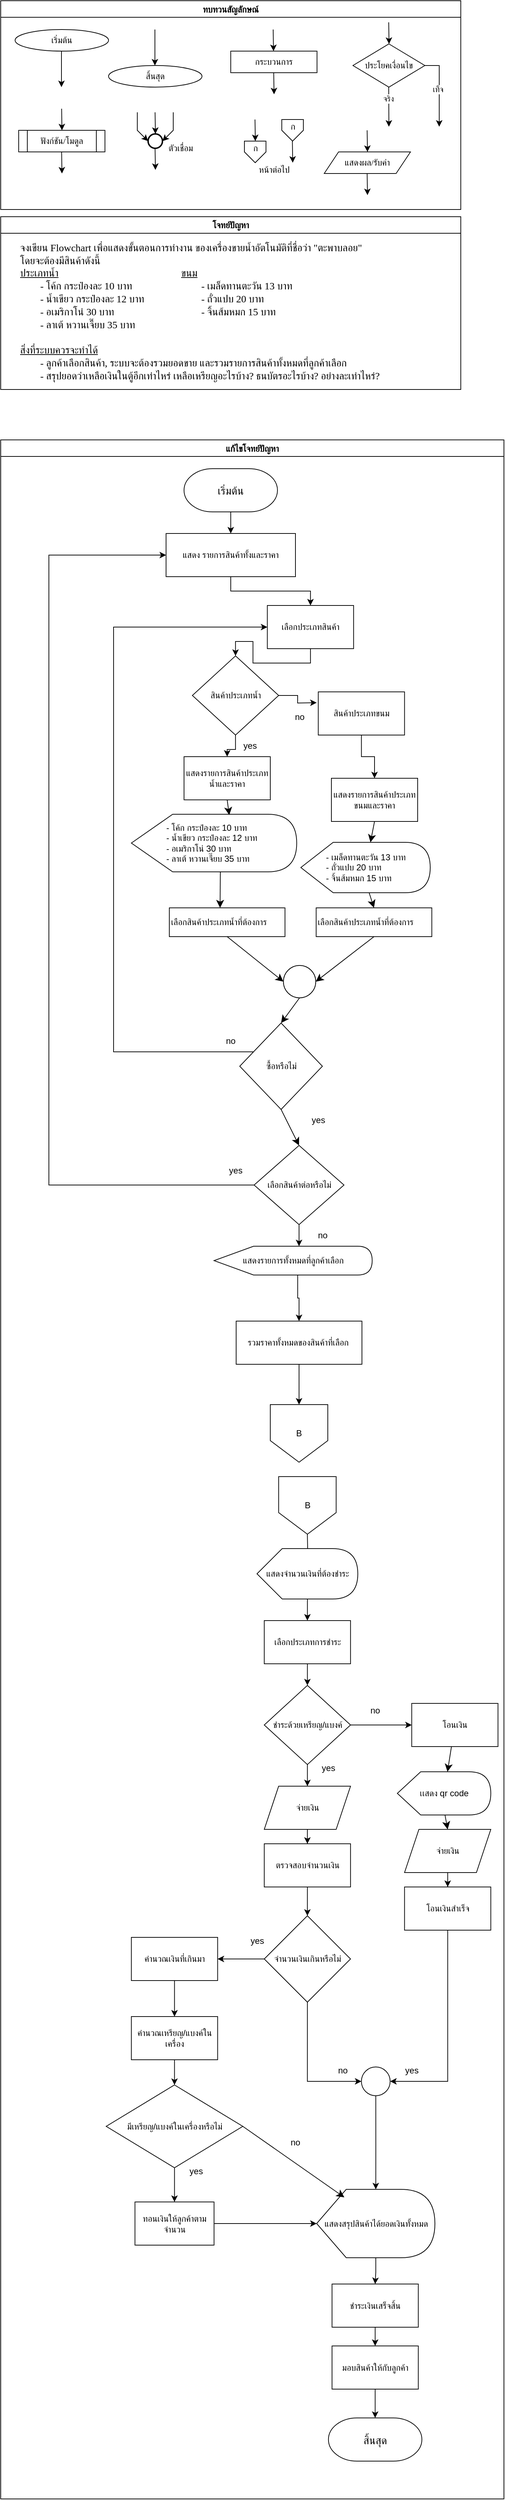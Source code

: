 <mxfile version="28.0.4">
  <diagram name="Page-1" id="aSveaPG9rJPrMY9i9yj5">
    <mxGraphModel dx="1992" dy="558" grid="1" gridSize="10" guides="1" tooltips="1" connect="1" arrows="1" fold="1" page="1" pageScale="1" pageWidth="827" pageHeight="1169" math="0" shadow="0">
      <root>
        <mxCell id="0" />
        <mxCell id="1" parent="0" />
        <mxCell id="YNtyo9B61ltwxZMHWQvP-1" value="ทบทวนสัญลักษณ์" style="swimlane;fontFamily=Sarabun;fontSource=https%3A%2F%2Ffonts.googleapis.com%2Fcss%3Ffamily%3DSarabun;" vertex="1" parent="1">
          <mxGeometry x="-720" y="20" width="640" height="290" as="geometry" />
        </mxCell>
        <mxCell id="YNtyo9B61ltwxZMHWQvP-2" value="&lt;font data-font-src=&quot;https://fonts.googleapis.com/css?family=Sarabun&quot; face=&quot;Sarabun&quot;&gt;เริ่มต้น&lt;/font&gt;" style="ellipse;whiteSpace=wrap;html=1;" vertex="1" parent="YNtyo9B61ltwxZMHWQvP-1">
          <mxGeometry x="20" y="40" width="130" height="30" as="geometry" />
        </mxCell>
        <mxCell id="YNtyo9B61ltwxZMHWQvP-3" value="" style="endArrow=classic;html=1;rounded=0;" edge="1" parent="YNtyo9B61ltwxZMHWQvP-1">
          <mxGeometry width="50" height="50" relative="1" as="geometry">
            <mxPoint x="84.5" y="70" as="sourcePoint" />
            <mxPoint x="84.5" y="120" as="targetPoint" />
          </mxGeometry>
        </mxCell>
        <mxCell id="YNtyo9B61ltwxZMHWQvP-4" value="&lt;font face=&quot;Sarabun&quot;&gt;สิ้นสุด&lt;/font&gt;" style="ellipse;whiteSpace=wrap;html=1;" vertex="1" parent="YNtyo9B61ltwxZMHWQvP-1">
          <mxGeometry x="150" y="90" width="130" height="30" as="geometry" />
        </mxCell>
        <mxCell id="YNtyo9B61ltwxZMHWQvP-5" value="" style="endArrow=classic;html=1;rounded=0;" edge="1" parent="YNtyo9B61ltwxZMHWQvP-1">
          <mxGeometry width="50" height="50" relative="1" as="geometry">
            <mxPoint x="214.5" y="40" as="sourcePoint" />
            <mxPoint x="214.5" y="90" as="targetPoint" />
          </mxGeometry>
        </mxCell>
        <mxCell id="YNtyo9B61ltwxZMHWQvP-6" value="กระบวนการ" style="rounded=0;whiteSpace=wrap;html=1;fontFamily=Sarabun;fontSource=https%3A%2F%2Ffonts.googleapis.com%2Fcss%3Ffamily%3DSarabun;" vertex="1" parent="YNtyo9B61ltwxZMHWQvP-1">
          <mxGeometry x="320" y="70" width="120" height="30" as="geometry" />
        </mxCell>
        <mxCell id="YNtyo9B61ltwxZMHWQvP-7" value="" style="endArrow=classic;html=1;rounded=0;" edge="1" parent="YNtyo9B61ltwxZMHWQvP-1">
          <mxGeometry width="50" height="50" relative="1" as="geometry">
            <mxPoint x="379" y="40" as="sourcePoint" />
            <mxPoint x="379.5" y="70" as="targetPoint" />
          </mxGeometry>
        </mxCell>
        <mxCell id="YNtyo9B61ltwxZMHWQvP-8" value="" style="endArrow=classic;html=1;rounded=0;" edge="1" parent="YNtyo9B61ltwxZMHWQvP-1">
          <mxGeometry width="50" height="50" relative="1" as="geometry">
            <mxPoint x="379.75" y="100" as="sourcePoint" />
            <mxPoint x="380.25" y="130" as="targetPoint" />
          </mxGeometry>
        </mxCell>
        <mxCell id="YNtyo9B61ltwxZMHWQvP-9" value="ประโยคเงื่อนไข" style="rhombus;whiteSpace=wrap;html=1;fontFamily=Sarabun;fontSource=https%3A%2F%2Ffonts.googleapis.com%2Fcss%3Ffamily%3DSarabun;" vertex="1" parent="YNtyo9B61ltwxZMHWQvP-1">
          <mxGeometry x="490" y="60" width="100" height="60" as="geometry" />
        </mxCell>
        <mxCell id="YNtyo9B61ltwxZMHWQvP-10" value="" style="endArrow=classic;html=1;rounded=0;" edge="1" parent="YNtyo9B61ltwxZMHWQvP-1">
          <mxGeometry width="50" height="50" relative="1" as="geometry">
            <mxPoint x="539.71" y="30" as="sourcePoint" />
            <mxPoint x="540.21" y="60" as="targetPoint" />
          </mxGeometry>
        </mxCell>
        <mxCell id="YNtyo9B61ltwxZMHWQvP-11" value="" style="endArrow=classic;html=1;rounded=0;" edge="1" parent="YNtyo9B61ltwxZMHWQvP-1">
          <mxGeometry width="50" height="50" relative="1" as="geometry">
            <mxPoint x="539.71" y="120" as="sourcePoint" />
            <mxPoint x="540" y="175" as="targetPoint" />
          </mxGeometry>
        </mxCell>
        <mxCell id="YNtyo9B61ltwxZMHWQvP-12" value="จริง" style="edgeLabel;html=1;align=center;verticalAlign=middle;resizable=0;points=[];fontFamily=Sarabun;fontSource=https%3A%2F%2Ffonts.googleapis.com%2Fcss%3Ffamily%3DSarabun;" vertex="1" connectable="0" parent="YNtyo9B61ltwxZMHWQvP-11">
          <mxGeometry x="-0.414" y="-1" relative="1" as="geometry">
            <mxPoint as="offset" />
          </mxGeometry>
        </mxCell>
        <mxCell id="YNtyo9B61ltwxZMHWQvP-13" value="" style="endArrow=classic;html=1;rounded=0;exitX=1;exitY=0.5;exitDx=0;exitDy=0;" edge="1" parent="YNtyo9B61ltwxZMHWQvP-1" source="YNtyo9B61ltwxZMHWQvP-9">
          <mxGeometry width="50" height="50" relative="1" as="geometry">
            <mxPoint x="620" y="95" as="sourcePoint" />
            <mxPoint x="610" y="175" as="targetPoint" />
            <Array as="points">
              <mxPoint x="610" y="90" />
            </Array>
          </mxGeometry>
        </mxCell>
        <mxCell id="YNtyo9B61ltwxZMHWQvP-14" value="&lt;font data-font-src=&quot;https://fonts.googleapis.com/css?family=Sarabun&quot; face=&quot;Sarabun&quot;&gt;เท็จ&lt;/font&gt;" style="edgeLabel;html=1;align=center;verticalAlign=middle;resizable=0;points=[];" vertex="1" connectable="0" parent="YNtyo9B61ltwxZMHWQvP-13">
          <mxGeometry x="-0.002" y="-2" relative="1" as="geometry">
            <mxPoint as="offset" />
          </mxGeometry>
        </mxCell>
        <mxCell id="YNtyo9B61ltwxZMHWQvP-15" value="&lt;font data-font-src=&quot;https://fonts.googleapis.com/css?family=Sarabun&quot; face=&quot;Sarabun&quot;&gt;ฟังก์ชัน/โมดูล&lt;/font&gt;" style="shape=process;whiteSpace=wrap;html=1;backgroundOutline=1;" vertex="1" parent="YNtyo9B61ltwxZMHWQvP-1">
          <mxGeometry x="25" y="180" width="120" height="30" as="geometry" />
        </mxCell>
        <mxCell id="YNtyo9B61ltwxZMHWQvP-16" value="" style="endArrow=classic;html=1;rounded=0;" edge="1" parent="YNtyo9B61ltwxZMHWQvP-1">
          <mxGeometry width="50" height="50" relative="1" as="geometry">
            <mxPoint x="84.71" y="150" as="sourcePoint" />
            <mxPoint x="85.21" y="180" as="targetPoint" />
          </mxGeometry>
        </mxCell>
        <mxCell id="YNtyo9B61ltwxZMHWQvP-17" value="" style="endArrow=classic;html=1;rounded=0;" edge="1" parent="YNtyo9B61ltwxZMHWQvP-1">
          <mxGeometry width="50" height="50" relative="1" as="geometry">
            <mxPoint x="84.71" y="210" as="sourcePoint" />
            <mxPoint x="85.21" y="240" as="targetPoint" />
          </mxGeometry>
        </mxCell>
        <mxCell id="YNtyo9B61ltwxZMHWQvP-18" value="" style="strokeWidth=2;html=1;shape=mxgraph.flowchart.start_2;whiteSpace=wrap;" vertex="1" parent="YNtyo9B61ltwxZMHWQvP-1">
          <mxGeometry x="205" y="185" width="20" height="20" as="geometry" />
        </mxCell>
        <mxCell id="YNtyo9B61ltwxZMHWQvP-19" value="" style="endArrow=classic;html=1;rounded=0;" edge="1" parent="YNtyo9B61ltwxZMHWQvP-1">
          <mxGeometry width="50" height="50" relative="1" as="geometry">
            <mxPoint x="214.71" y="155" as="sourcePoint" />
            <mxPoint x="215.21" y="185" as="targetPoint" />
          </mxGeometry>
        </mxCell>
        <mxCell id="YNtyo9B61ltwxZMHWQvP-20" value="" style="endArrow=classic;html=1;rounded=0;entryX=0;entryY=0.5;entryDx=0;entryDy=0;entryPerimeter=0;" edge="1" parent="YNtyo9B61ltwxZMHWQvP-1" target="YNtyo9B61ltwxZMHWQvP-18">
          <mxGeometry width="50" height="50" relative="1" as="geometry">
            <mxPoint x="190.0" y="155" as="sourcePoint" />
            <mxPoint x="190.5" y="185" as="targetPoint" />
            <Array as="points">
              <mxPoint x="190" y="180" />
            </Array>
          </mxGeometry>
        </mxCell>
        <mxCell id="YNtyo9B61ltwxZMHWQvP-21" value="" style="endArrow=classic;html=1;rounded=0;entryX=1;entryY=0.5;entryDx=0;entryDy=0;entryPerimeter=0;" edge="1" parent="YNtyo9B61ltwxZMHWQvP-1" target="YNtyo9B61ltwxZMHWQvP-18">
          <mxGeometry width="50" height="50" relative="1" as="geometry">
            <mxPoint x="240.0" y="155" as="sourcePoint" />
            <mxPoint x="240.5" y="185" as="targetPoint" />
            <Array as="points">
              <mxPoint x="240" y="180" />
            </Array>
          </mxGeometry>
        </mxCell>
        <mxCell id="YNtyo9B61ltwxZMHWQvP-22" value="" style="endArrow=classic;html=1;rounded=0;" edge="1" parent="YNtyo9B61ltwxZMHWQvP-1">
          <mxGeometry width="50" height="50" relative="1" as="geometry">
            <mxPoint x="214.71" y="205" as="sourcePoint" />
            <mxPoint x="215.21" y="235" as="targetPoint" />
          </mxGeometry>
        </mxCell>
        <mxCell id="YNtyo9B61ltwxZMHWQvP-23" value="&lt;font data-font-src=&quot;https://fonts.googleapis.com/css?family=Sarabun&quot; face=&quot;Sarabun&quot;&gt;ตัวเชื่อม&lt;/font&gt;" style="text;html=1;align=center;verticalAlign=middle;resizable=0;points=[];autosize=1;strokeColor=none;fillColor=none;" vertex="1" parent="YNtyo9B61ltwxZMHWQvP-1">
          <mxGeometry x="220" y="190" width="60" height="30" as="geometry" />
        </mxCell>
        <mxCell id="YNtyo9B61ltwxZMHWQvP-24" value="" style="endArrow=classic;html=1;rounded=0;" edge="1" parent="YNtyo9B61ltwxZMHWQvP-1">
          <mxGeometry width="50" height="50" relative="1" as="geometry">
            <mxPoint x="353.71" y="165" as="sourcePoint" />
            <mxPoint x="354.21" y="195" as="targetPoint" />
          </mxGeometry>
        </mxCell>
        <mxCell id="YNtyo9B61ltwxZMHWQvP-25" value="" style="verticalLabelPosition=bottom;verticalAlign=top;html=1;shape=offPageConnector;rounded=0;size=0.5;" vertex="1" parent="YNtyo9B61ltwxZMHWQvP-1">
          <mxGeometry x="339" y="195" width="30" height="30" as="geometry" />
        </mxCell>
        <mxCell id="YNtyo9B61ltwxZMHWQvP-26" value="" style="endArrow=classic;html=1;rounded=0;" edge="1" parent="YNtyo9B61ltwxZMHWQvP-1">
          <mxGeometry width="50" height="50" relative="1" as="geometry">
            <mxPoint x="405.71" y="195" as="sourcePoint" />
            <mxPoint x="406.21" y="225" as="targetPoint" />
          </mxGeometry>
        </mxCell>
        <mxCell id="YNtyo9B61ltwxZMHWQvP-27" value="" style="verticalLabelPosition=bottom;verticalAlign=top;html=1;shape=offPageConnector;rounded=0;size=0.5;" vertex="1" parent="YNtyo9B61ltwxZMHWQvP-1">
          <mxGeometry x="391" y="165" width="30" height="30" as="geometry" />
        </mxCell>
        <mxCell id="YNtyo9B61ltwxZMHWQvP-28" value="หน้าต่อไป" style="text;html=1;align=center;verticalAlign=middle;resizable=0;points=[];autosize=1;strokeColor=none;fillColor=none;fontFamily=Sarabun;fontSource=https%3A%2F%2Ffonts.googleapis.com%2Fcss%3Ffamily%3DSarabun;" vertex="1" parent="YNtyo9B61ltwxZMHWQvP-1">
          <mxGeometry x="345" y="220" width="70" height="30" as="geometry" />
        </mxCell>
        <mxCell id="YNtyo9B61ltwxZMHWQvP-29" value="ก" style="text;html=1;align=center;verticalAlign=middle;resizable=0;points=[];autosize=1;strokeColor=none;fillColor=none;fontFamily=Sarabun;fontSource=https%3A%2F%2Ffonts.googleapis.com%2Fcss%3Ffamily%3DSarabun;" vertex="1" parent="YNtyo9B61ltwxZMHWQvP-1">
          <mxGeometry x="339" y="190" width="30" height="30" as="geometry" />
        </mxCell>
        <mxCell id="YNtyo9B61ltwxZMHWQvP-30" value="ก" style="text;html=1;align=center;verticalAlign=middle;resizable=0;points=[];autosize=1;strokeColor=none;fillColor=none;fontFamily=Sarabun;fontSource=https%3A%2F%2Ffonts.googleapis.com%2Fcss%3Ffamily%3DSarabun;" vertex="1" parent="YNtyo9B61ltwxZMHWQvP-1">
          <mxGeometry x="391" y="160" width="30" height="30" as="geometry" />
        </mxCell>
        <mxCell id="YNtyo9B61ltwxZMHWQvP-31" value="แสดงผล/รับค่า" style="shape=parallelogram;perimeter=parallelogramPerimeter;whiteSpace=wrap;html=1;fixedSize=1;fontFamily=Sarabun;fontSource=https%3A%2F%2Ffonts.googleapis.com%2Fcss%3Ffamily%3DSarabun;" vertex="1" parent="YNtyo9B61ltwxZMHWQvP-1">
          <mxGeometry x="450" y="210" width="120" height="30" as="geometry" />
        </mxCell>
        <mxCell id="YNtyo9B61ltwxZMHWQvP-32" value="" style="endArrow=classic;html=1;rounded=0;" edge="1" parent="YNtyo9B61ltwxZMHWQvP-1">
          <mxGeometry width="50" height="50" relative="1" as="geometry">
            <mxPoint x="509.71" y="180" as="sourcePoint" />
            <mxPoint x="510.21" y="210" as="targetPoint" />
          </mxGeometry>
        </mxCell>
        <mxCell id="YNtyo9B61ltwxZMHWQvP-33" value="" style="endArrow=classic;html=1;rounded=0;" edge="1" parent="YNtyo9B61ltwxZMHWQvP-1">
          <mxGeometry width="50" height="50" relative="1" as="geometry">
            <mxPoint x="509.71" y="240" as="sourcePoint" />
            <mxPoint x="510.21" y="270" as="targetPoint" />
          </mxGeometry>
        </mxCell>
        <mxCell id="YNtyo9B61ltwxZMHWQvP-34" value="แก้ไขโจทย์ปัญหา" style="swimlane;fontFamily=Sarabun;fontSource=https%3A%2F%2Ffonts.googleapis.com%2Fcss%3Ffamily%3DSarabun;" vertex="1" parent="1">
          <mxGeometry x="-720" y="630" width="700" height="2860" as="geometry" />
        </mxCell>
        <mxCell id="YNtyo9B61ltwxZMHWQvP-35" style="edgeStyle=orthogonalEdgeStyle;rounded=0;orthogonalLoop=1;jettySize=auto;html=1;" edge="1" parent="YNtyo9B61ltwxZMHWQvP-34" source="YNtyo9B61ltwxZMHWQvP-36" target="YNtyo9B61ltwxZMHWQvP-38">
          <mxGeometry relative="1" as="geometry" />
        </mxCell>
        <mxCell id="YNtyo9B61ltwxZMHWQvP-36" value="&lt;font style=&quot;font-size: 15px;&quot;&gt;เริ่มต้น&lt;/font&gt;" style="strokeWidth=1;html=1;shape=mxgraph.flowchart.terminator;whiteSpace=wrap;" vertex="1" parent="YNtyo9B61ltwxZMHWQvP-34">
          <mxGeometry x="255" y="40" width="130" height="60" as="geometry" />
        </mxCell>
        <mxCell id="YNtyo9B61ltwxZMHWQvP-37" value="" style="edgeStyle=orthogonalEdgeStyle;rounded=0;orthogonalLoop=1;jettySize=auto;html=1;" edge="1" parent="YNtyo9B61ltwxZMHWQvP-34" source="YNtyo9B61ltwxZMHWQvP-38" target="YNtyo9B61ltwxZMHWQvP-59">
          <mxGeometry relative="1" as="geometry" />
        </mxCell>
        <mxCell id="YNtyo9B61ltwxZMHWQvP-38" value="แสดง รายการสินค้าทั้งและราคา" style="rounded=0;whiteSpace=wrap;html=1;" vertex="1" parent="YNtyo9B61ltwxZMHWQvP-34">
          <mxGeometry x="230" y="130" width="180" height="60" as="geometry" />
        </mxCell>
        <mxCell id="YNtyo9B61ltwxZMHWQvP-39" value="" style="edgeStyle=orthogonalEdgeStyle;rounded=0;orthogonalLoop=1;jettySize=auto;html=1;" edge="1" parent="YNtyo9B61ltwxZMHWQvP-34" source="YNtyo9B61ltwxZMHWQvP-41">
          <mxGeometry relative="1" as="geometry">
            <mxPoint x="439.5" y="365" as="targetPoint" />
          </mxGeometry>
        </mxCell>
        <mxCell id="YNtyo9B61ltwxZMHWQvP-40" value="" style="edgeStyle=orthogonalEdgeStyle;rounded=0;orthogonalLoop=1;jettySize=auto;html=1;" edge="1" parent="YNtyo9B61ltwxZMHWQvP-34" source="YNtyo9B61ltwxZMHWQvP-41" target="YNtyo9B61ltwxZMHWQvP-46">
          <mxGeometry relative="1" as="geometry" />
        </mxCell>
        <mxCell id="YNtyo9B61ltwxZMHWQvP-41" value="สินค้าประเภทนํ้า" style="rhombus;whiteSpace=wrap;html=1;" vertex="1" parent="YNtyo9B61ltwxZMHWQvP-34">
          <mxGeometry x="266.63" y="300" width="120" height="110" as="geometry" />
        </mxCell>
        <mxCell id="YNtyo9B61ltwxZMHWQvP-42" value="" style="edgeStyle=orthogonalEdgeStyle;rounded=0;orthogonalLoop=1;jettySize=auto;html=1;exitX=0.5;exitY=1;exitDx=0;exitDy=0;" edge="1" parent="YNtyo9B61ltwxZMHWQvP-34" source="YNtyo9B61ltwxZMHWQvP-132" target="YNtyo9B61ltwxZMHWQvP-53">
          <mxGeometry relative="1" as="geometry">
            <mxPoint x="499.5" y="420" as="sourcePoint" />
          </mxGeometry>
        </mxCell>
        <mxCell id="YNtyo9B61ltwxZMHWQvP-44" value="no" style="text;html=1;align=center;verticalAlign=middle;whiteSpace=wrap;rounded=0;" vertex="1" parent="YNtyo9B61ltwxZMHWQvP-34">
          <mxGeometry x="385.75" y="370" width="60" height="30" as="geometry" />
        </mxCell>
        <mxCell id="YNtyo9B61ltwxZMHWQvP-46" value="แสดงรายการสินค้าประเภทนํ้าและราคา" style="whiteSpace=wrap;html=1;" vertex="1" parent="YNtyo9B61ltwxZMHWQvP-34">
          <mxGeometry x="255" y="440" width="120" height="60" as="geometry" />
        </mxCell>
        <mxCell id="YNtyo9B61ltwxZMHWQvP-47" value="yes" style="text;html=1;align=center;verticalAlign=middle;whiteSpace=wrap;rounded=0;" vertex="1" parent="YNtyo9B61ltwxZMHWQvP-34">
          <mxGeometry x="316.75" y="410" width="60" height="30" as="geometry" />
        </mxCell>
        <mxCell id="YNtyo9B61ltwxZMHWQvP-48" style="edgeStyle=orthogonalEdgeStyle;rounded=0;orthogonalLoop=1;jettySize=auto;html=1;entryX=0;entryY=0.5;entryDx=0;entryDy=0;" edge="1" parent="YNtyo9B61ltwxZMHWQvP-34" source="YNtyo9B61ltwxZMHWQvP-50" target="YNtyo9B61ltwxZMHWQvP-59">
          <mxGeometry relative="1" as="geometry">
            <Array as="points">
              <mxPoint x="157" y="850" />
              <mxPoint x="157" y="260" />
            </Array>
          </mxGeometry>
        </mxCell>
        <mxCell id="YNtyo9B61ltwxZMHWQvP-141" style="edgeStyle=none;curved=1;rounded=0;orthogonalLoop=1;jettySize=auto;html=1;exitX=0.5;exitY=1;exitDx=0;exitDy=0;entryX=0.5;entryY=0;entryDx=0;entryDy=0;fontSize=12;startSize=8;endSize=8;" edge="1" parent="YNtyo9B61ltwxZMHWQvP-34" source="YNtyo9B61ltwxZMHWQvP-50" target="YNtyo9B61ltwxZMHWQvP-65">
          <mxGeometry relative="1" as="geometry" />
        </mxCell>
        <mxCell id="YNtyo9B61ltwxZMHWQvP-50" value="ซื้อหรือไม่" style="rhombus;whiteSpace=wrap;html=1;" vertex="1" parent="YNtyo9B61ltwxZMHWQvP-34">
          <mxGeometry x="332.5" y="810" width="115" height="120" as="geometry" />
        </mxCell>
        <mxCell id="YNtyo9B61ltwxZMHWQvP-51" value="no" style="text;html=1;align=center;verticalAlign=middle;whiteSpace=wrap;rounded=0;" vertex="1" parent="YNtyo9B61ltwxZMHWQvP-34">
          <mxGeometry x="290" y="820" width="60" height="30" as="geometry" />
        </mxCell>
        <mxCell id="YNtyo9B61ltwxZMHWQvP-138" style="edgeStyle=none;curved=1;rounded=0;orthogonalLoop=1;jettySize=auto;html=1;exitX=0.5;exitY=1;exitDx=0;exitDy=0;fontSize=12;startSize=8;endSize=8;" edge="1" parent="YNtyo9B61ltwxZMHWQvP-34" source="YNtyo9B61ltwxZMHWQvP-53" target="YNtyo9B61ltwxZMHWQvP-137">
          <mxGeometry relative="1" as="geometry" />
        </mxCell>
        <mxCell id="YNtyo9B61ltwxZMHWQvP-53" value="แสดงรายการสินค้าประเภทขนมและราคา" style="whiteSpace=wrap;html=1;" vertex="1" parent="YNtyo9B61ltwxZMHWQvP-34">
          <mxGeometry x="460" y="470" width="120" height="60" as="geometry" />
        </mxCell>
        <mxCell id="YNtyo9B61ltwxZMHWQvP-58" style="edgeStyle=orthogonalEdgeStyle;rounded=0;orthogonalLoop=1;jettySize=auto;html=1;entryX=0.5;entryY=0;entryDx=0;entryDy=0;" edge="1" parent="YNtyo9B61ltwxZMHWQvP-34" source="YNtyo9B61ltwxZMHWQvP-59" target="YNtyo9B61ltwxZMHWQvP-41">
          <mxGeometry relative="1" as="geometry" />
        </mxCell>
        <mxCell id="YNtyo9B61ltwxZMHWQvP-59" value="เลือกประเภทสินค้า" style="rounded=0;whiteSpace=wrap;html=1;" vertex="1" parent="YNtyo9B61ltwxZMHWQvP-34">
          <mxGeometry x="370.88" y="230" width="120" height="60" as="geometry" />
        </mxCell>
        <mxCell id="YNtyo9B61ltwxZMHWQvP-144" style="edgeStyle=none;curved=1;rounded=0;orthogonalLoop=1;jettySize=auto;html=1;exitX=0.5;exitY=1;exitDx=0;exitDy=0;entryX=0.5;entryY=0;entryDx=0;entryDy=0;fontSize=12;startSize=8;endSize=8;" edge="1" parent="YNtyo9B61ltwxZMHWQvP-34" source="YNtyo9B61ltwxZMHWQvP-62" target="YNtyo9B61ltwxZMHWQvP-50">
          <mxGeometry relative="1" as="geometry" />
        </mxCell>
        <mxCell id="YNtyo9B61ltwxZMHWQvP-62" value="" style="ellipse;whiteSpace=wrap;html=1;aspect=fixed;" vertex="1" parent="YNtyo9B61ltwxZMHWQvP-34">
          <mxGeometry x="393.25" y="730" width="45" height="45" as="geometry" />
        </mxCell>
        <mxCell id="YNtyo9B61ltwxZMHWQvP-63" value="" style="edgeStyle=orthogonalEdgeStyle;rounded=0;orthogonalLoop=1;jettySize=auto;html=1;" edge="1" parent="YNtyo9B61ltwxZMHWQvP-34" source="YNtyo9B61ltwxZMHWQvP-65">
          <mxGeometry relative="1" as="geometry">
            <mxPoint x="415" y="1120" as="targetPoint" />
          </mxGeometry>
        </mxCell>
        <mxCell id="YNtyo9B61ltwxZMHWQvP-64" style="edgeStyle=orthogonalEdgeStyle;rounded=0;orthogonalLoop=1;jettySize=auto;html=1;entryX=0;entryY=0.5;entryDx=0;entryDy=0;" edge="1" parent="YNtyo9B61ltwxZMHWQvP-34" source="YNtyo9B61ltwxZMHWQvP-65" target="YNtyo9B61ltwxZMHWQvP-38">
          <mxGeometry relative="1" as="geometry">
            <Array as="points">
              <mxPoint x="67" y="1035" />
              <mxPoint x="67" y="160" />
            </Array>
          </mxGeometry>
        </mxCell>
        <mxCell id="YNtyo9B61ltwxZMHWQvP-65" value="เลือกสินค้าต่อหรือไม่" style="rhombus;whiteSpace=wrap;html=1;" vertex="1" parent="YNtyo9B61ltwxZMHWQvP-34">
          <mxGeometry x="352.5" y="980" width="125" height="110" as="geometry" />
        </mxCell>
        <mxCell id="YNtyo9B61ltwxZMHWQvP-66" value="yes" style="text;html=1;align=center;verticalAlign=middle;whiteSpace=wrap;rounded=0;" vertex="1" parent="YNtyo9B61ltwxZMHWQvP-34">
          <mxGeometry x="411.75" y="930" width="60" height="30" as="geometry" />
        </mxCell>
        <mxCell id="YNtyo9B61ltwxZMHWQvP-68" value="" style="edgeStyle=orthogonalEdgeStyle;rounded=0;orthogonalLoop=1;jettySize=auto;html=1;exitX=0.529;exitY=0.961;exitDx=0;exitDy=0;exitPerimeter=0;" edge="1" parent="YNtyo9B61ltwxZMHWQvP-34" source="YNtyo9B61ltwxZMHWQvP-145" target="YNtyo9B61ltwxZMHWQvP-71">
          <mxGeometry relative="1" as="geometry">
            <mxPoint x="415" y="1180" as="sourcePoint" />
          </mxGeometry>
        </mxCell>
        <mxCell id="YNtyo9B61ltwxZMHWQvP-70" style="edgeStyle=orthogonalEdgeStyle;rounded=0;orthogonalLoop=1;jettySize=auto;html=1;entryX=0.5;entryY=0;entryDx=0;entryDy=0;" edge="1" parent="YNtyo9B61ltwxZMHWQvP-34" source="YNtyo9B61ltwxZMHWQvP-71" target="YNtyo9B61ltwxZMHWQvP-79">
          <mxGeometry relative="1" as="geometry" />
        </mxCell>
        <mxCell id="YNtyo9B61ltwxZMHWQvP-71" value="รวมราคาทั้งหมดของสินค้าที่เลือก&amp;nbsp;" style="whiteSpace=wrap;html=1;" vertex="1" parent="YNtyo9B61ltwxZMHWQvP-34">
          <mxGeometry x="327.5" y="1224" width="175" height="60" as="geometry" />
        </mxCell>
        <mxCell id="YNtyo9B61ltwxZMHWQvP-72" value="yes" style="text;html=1;align=center;verticalAlign=middle;whiteSpace=wrap;rounded=0;" vertex="1" parent="YNtyo9B61ltwxZMHWQvP-34">
          <mxGeometry x="296.5" y="1000" width="60" height="30" as="geometry" />
        </mxCell>
        <mxCell id="YNtyo9B61ltwxZMHWQvP-73" value="no" style="text;html=1;align=center;verticalAlign=middle;whiteSpace=wrap;rounded=0;" vertex="1" parent="YNtyo9B61ltwxZMHWQvP-34">
          <mxGeometry x="417.5" y="1090" width="60" height="30" as="geometry" />
        </mxCell>
        <mxCell id="YNtyo9B61ltwxZMHWQvP-74" value="&lt;span style=&quot;font-size: 15px;&quot;&gt;สิ้นสุด&lt;/span&gt;" style="strokeWidth=1;html=1;shape=mxgraph.flowchart.terminator;whiteSpace=wrap;" vertex="1" parent="YNtyo9B61ltwxZMHWQvP-34">
          <mxGeometry x="455.88" y="2747.5" width="130" height="60" as="geometry" />
        </mxCell>
        <mxCell id="YNtyo9B61ltwxZMHWQvP-143" style="edgeStyle=none;curved=1;rounded=0;orthogonalLoop=1;jettySize=auto;html=1;exitX=0.5;exitY=1;exitDx=0;exitDy=0;entryX=1;entryY=0.5;entryDx=0;entryDy=0;fontSize=12;startSize=8;endSize=8;" edge="1" parent="YNtyo9B61ltwxZMHWQvP-34" source="YNtyo9B61ltwxZMHWQvP-78" target="YNtyo9B61ltwxZMHWQvP-62">
          <mxGeometry relative="1" as="geometry" />
        </mxCell>
        <mxCell id="YNtyo9B61ltwxZMHWQvP-78" value="&lt;span style=&quot;text-align: center;&quot;&gt;เลือกสินค้าประเภทนํ้าที่ต้องการ&lt;/span&gt;" style="whiteSpace=wrap;html=1;align=left;" vertex="1" parent="YNtyo9B61ltwxZMHWQvP-34">
          <mxGeometry x="438.81" y="650" width="160.88" height="40" as="geometry" />
        </mxCell>
        <mxCell id="YNtyo9B61ltwxZMHWQvP-79" value="B" style="shape=offPageConnector;whiteSpace=wrap;html=1;direction=east;" vertex="1" parent="YNtyo9B61ltwxZMHWQvP-34">
          <mxGeometry x="375" y="1340" width="80" height="80" as="geometry" />
        </mxCell>
        <mxCell id="YNtyo9B61ltwxZMHWQvP-80" value="" style="edgeStyle=orthogonalEdgeStyle;rounded=0;orthogonalLoop=1;jettySize=auto;html=1;" edge="1" parent="YNtyo9B61ltwxZMHWQvP-34" target="YNtyo9B61ltwxZMHWQvP-83">
          <mxGeometry relative="1" as="geometry">
            <mxPoint x="426.549" y="1520" as="sourcePoint" />
          </mxGeometry>
        </mxCell>
        <mxCell id="YNtyo9B61ltwxZMHWQvP-81" value="B" style="shape=offPageConnector;whiteSpace=wrap;html=1;direction=east;" vertex="1" parent="YNtyo9B61ltwxZMHWQvP-34">
          <mxGeometry x="386.63" y="1440" width="80" height="80" as="geometry" />
        </mxCell>
        <mxCell id="YNtyo9B61ltwxZMHWQvP-82" value="" style="edgeStyle=orthogonalEdgeStyle;rounded=0;orthogonalLoop=1;jettySize=auto;html=1;" edge="1" parent="YNtyo9B61ltwxZMHWQvP-34" source="YNtyo9B61ltwxZMHWQvP-83" target="YNtyo9B61ltwxZMHWQvP-85">
          <mxGeometry relative="1" as="geometry" />
        </mxCell>
        <mxCell id="YNtyo9B61ltwxZMHWQvP-83" value="แสดงจำนวนเงินที่ต้องชำระ" style="shape=display;whiteSpace=wrap;html=1;" vertex="1" parent="YNtyo9B61ltwxZMHWQvP-34">
          <mxGeometry x="356.5" y="1540" width="140.25" height="70" as="geometry" />
        </mxCell>
        <mxCell id="YNtyo9B61ltwxZMHWQvP-84" style="edgeStyle=orthogonalEdgeStyle;rounded=0;orthogonalLoop=1;jettySize=auto;html=1;exitX=0.5;exitY=1;exitDx=0;exitDy=0;entryX=0.5;entryY=0;entryDx=0;entryDy=0;" edge="1" parent="YNtyo9B61ltwxZMHWQvP-34" source="YNtyo9B61ltwxZMHWQvP-85" target="YNtyo9B61ltwxZMHWQvP-88">
          <mxGeometry relative="1" as="geometry" />
        </mxCell>
        <mxCell id="YNtyo9B61ltwxZMHWQvP-85" value="เลือกประเภทการชำระ" style="rounded=0;whiteSpace=wrap;html=1;" vertex="1" parent="YNtyo9B61ltwxZMHWQvP-34">
          <mxGeometry x="366.62" y="1640" width="120" height="60" as="geometry" />
        </mxCell>
        <mxCell id="YNtyo9B61ltwxZMHWQvP-86" style="edgeStyle=orthogonalEdgeStyle;rounded=0;orthogonalLoop=1;jettySize=auto;html=1;exitX=0.5;exitY=1;exitDx=0;exitDy=0;entryX=0.5;entryY=0;entryDx=0;entryDy=0;" edge="1" parent="YNtyo9B61ltwxZMHWQvP-34" source="YNtyo9B61ltwxZMHWQvP-88" target="YNtyo9B61ltwxZMHWQvP-97">
          <mxGeometry relative="1" as="geometry" />
        </mxCell>
        <mxCell id="YNtyo9B61ltwxZMHWQvP-87" style="edgeStyle=orthogonalEdgeStyle;rounded=0;orthogonalLoop=1;jettySize=auto;html=1;exitX=1;exitY=0.5;exitDx=0;exitDy=0;entryX=0;entryY=0.5;entryDx=0;entryDy=0;" edge="1" parent="YNtyo9B61ltwxZMHWQvP-34" source="YNtyo9B61ltwxZMHWQvP-88">
          <mxGeometry relative="1" as="geometry">
            <mxPoint x="571.75" y="1785" as="targetPoint" />
          </mxGeometry>
        </mxCell>
        <mxCell id="YNtyo9B61ltwxZMHWQvP-88" value="ชำระด้วยเหรียญ/แบงค์" style="rhombus;whiteSpace=wrap;html=1;" vertex="1" parent="YNtyo9B61ltwxZMHWQvP-34">
          <mxGeometry x="366.62" y="1730" width="120" height="110" as="geometry" />
        </mxCell>
        <mxCell id="YNtyo9B61ltwxZMHWQvP-92" style="edgeStyle=orthogonalEdgeStyle;rounded=0;orthogonalLoop=1;jettySize=auto;html=1;exitX=0.5;exitY=1;exitDx=0;exitDy=0;entryX=0.5;entryY=0;entryDx=0;entryDy=0;" edge="1" parent="YNtyo9B61ltwxZMHWQvP-34" source="YNtyo9B61ltwxZMHWQvP-93">
          <mxGeometry relative="1" as="geometry">
            <mxPoint x="426.62" y="2050" as="targetPoint" />
          </mxGeometry>
        </mxCell>
        <mxCell id="YNtyo9B61ltwxZMHWQvP-93" value="&lt;span style=&quot;font-size: 12px;&quot;&gt;ตรวจสอบจำนวนเงิน&lt;/span&gt;" style="rounded=0;whiteSpace=wrap;html=1;" vertex="1" parent="YNtyo9B61ltwxZMHWQvP-34">
          <mxGeometry x="366.62" y="1950" width="120" height="60" as="geometry" />
        </mxCell>
        <mxCell id="YNtyo9B61ltwxZMHWQvP-94" style="edgeStyle=orthogonalEdgeStyle;rounded=0;orthogonalLoop=1;jettySize=auto;html=1;entryX=1;entryY=0.5;entryDx=0;entryDy=0;" edge="1" parent="YNtyo9B61ltwxZMHWQvP-34" source="YNtyo9B61ltwxZMHWQvP-95" target="YNtyo9B61ltwxZMHWQvP-103">
          <mxGeometry relative="1" as="geometry">
            <Array as="points">
              <mxPoint x="621.75" y="2280" />
            </Array>
          </mxGeometry>
        </mxCell>
        <mxCell id="YNtyo9B61ltwxZMHWQvP-95" value="โอนเงินสําเร็จ" style="rounded=0;whiteSpace=wrap;html=1;" vertex="1" parent="YNtyo9B61ltwxZMHWQvP-34">
          <mxGeometry x="561.75" y="2010" width="120" height="60" as="geometry" />
        </mxCell>
        <mxCell id="YNtyo9B61ltwxZMHWQvP-96" style="edgeStyle=orthogonalEdgeStyle;rounded=0;orthogonalLoop=1;jettySize=auto;html=1;entryX=0.5;entryY=0;entryDx=0;entryDy=0;" edge="1" parent="YNtyo9B61ltwxZMHWQvP-34" source="YNtyo9B61ltwxZMHWQvP-97" target="YNtyo9B61ltwxZMHWQvP-93">
          <mxGeometry relative="1" as="geometry" />
        </mxCell>
        <mxCell id="YNtyo9B61ltwxZMHWQvP-97" value="จ่ายเงิน" style="shape=parallelogram;perimeter=parallelogramPerimeter;whiteSpace=wrap;html=1;fixedSize=1;" vertex="1" parent="YNtyo9B61ltwxZMHWQvP-34">
          <mxGeometry x="366.62" y="1870" width="120" height="60" as="geometry" />
        </mxCell>
        <mxCell id="YNtyo9B61ltwxZMHWQvP-98" style="edgeStyle=orthogonalEdgeStyle;rounded=0;orthogonalLoop=1;jettySize=auto;html=1;entryX=0.5;entryY=0;entryDx=0;entryDy=0;" edge="1" parent="YNtyo9B61ltwxZMHWQvP-34" source="YNtyo9B61ltwxZMHWQvP-99" target="YNtyo9B61ltwxZMHWQvP-95">
          <mxGeometry relative="1" as="geometry" />
        </mxCell>
        <mxCell id="YNtyo9B61ltwxZMHWQvP-99" value="จ่ายเงิน" style="shape=parallelogram;perimeter=parallelogramPerimeter;whiteSpace=wrap;html=1;fixedSize=1;" vertex="1" parent="YNtyo9B61ltwxZMHWQvP-34">
          <mxGeometry x="561.75" y="1930" width="120" height="60" as="geometry" />
        </mxCell>
        <mxCell id="YNtyo9B61ltwxZMHWQvP-100" style="edgeStyle=orthogonalEdgeStyle;rounded=0;orthogonalLoop=1;jettySize=auto;html=1;exitX=0;exitY=0.5;exitDx=0;exitDy=0;entryX=1;entryY=0.5;entryDx=0;entryDy=0;" edge="1" parent="YNtyo9B61ltwxZMHWQvP-34" source="YNtyo9B61ltwxZMHWQvP-101" target="YNtyo9B61ltwxZMHWQvP-110">
          <mxGeometry relative="1" as="geometry">
            <mxPoint x="356.75" y="2110" as="targetPoint" />
          </mxGeometry>
        </mxCell>
        <mxCell id="YNtyo9B61ltwxZMHWQvP-101" value="จำนวนเงินเกินหรือไม่" style="rhombus;whiteSpace=wrap;html=1;" vertex="1" parent="YNtyo9B61ltwxZMHWQvP-34">
          <mxGeometry x="366.62" y="2050" width="120" height="120" as="geometry" />
        </mxCell>
        <mxCell id="YNtyo9B61ltwxZMHWQvP-102" style="edgeStyle=orthogonalEdgeStyle;rounded=0;orthogonalLoop=1;jettySize=auto;html=1;" edge="1" parent="YNtyo9B61ltwxZMHWQvP-34" source="YNtyo9B61ltwxZMHWQvP-103" target="YNtyo9B61ltwxZMHWQvP-119">
          <mxGeometry relative="1" as="geometry" />
        </mxCell>
        <mxCell id="YNtyo9B61ltwxZMHWQvP-103" value="" style="ellipse;whiteSpace=wrap;html=1;aspect=fixed;" vertex="1" parent="YNtyo9B61ltwxZMHWQvP-34">
          <mxGeometry x="501.75" y="2260" width="40" height="40" as="geometry" />
        </mxCell>
        <mxCell id="YNtyo9B61ltwxZMHWQvP-104" style="edgeStyle=orthogonalEdgeStyle;rounded=0;orthogonalLoop=1;jettySize=auto;html=1;exitX=1;exitY=0.5;exitDx=0;exitDy=0;entryX=0;entryY=0.5;entryDx=0;entryDy=0;entryPerimeter=0;" edge="1" parent="YNtyo9B61ltwxZMHWQvP-34" source="YNtyo9B61ltwxZMHWQvP-105" target="YNtyo9B61ltwxZMHWQvP-119">
          <mxGeometry relative="1" as="geometry" />
        </mxCell>
        <mxCell id="YNtyo9B61ltwxZMHWQvP-105" value="ทอนเงินให้ลูกค้าตามจำนวน" style="rounded=0;whiteSpace=wrap;html=1;" vertex="1" parent="YNtyo9B61ltwxZMHWQvP-34">
          <mxGeometry x="186.75" y="2447.5" width="110" height="60" as="geometry" />
        </mxCell>
        <mxCell id="YNtyo9B61ltwxZMHWQvP-106" style="edgeStyle=orthogonalEdgeStyle;rounded=0;orthogonalLoop=1;jettySize=auto;html=1;exitX=0.5;exitY=1;exitDx=0;exitDy=0;entryX=0.5;entryY=0;entryDx=0;entryDy=0;" edge="1" parent="YNtyo9B61ltwxZMHWQvP-34" source="YNtyo9B61ltwxZMHWQvP-107" target="YNtyo9B61ltwxZMHWQvP-120">
          <mxGeometry relative="1" as="geometry" />
        </mxCell>
        <mxCell id="YNtyo9B61ltwxZMHWQvP-107" value="&lt;span style=&quot;font-size: 12px;&quot;&gt;ชำระเงินเสร็จสิ้น&lt;/span&gt;" style="rounded=0;whiteSpace=wrap;html=1;" vertex="1" parent="YNtyo9B61ltwxZMHWQvP-34">
          <mxGeometry x="460.88" y="2561.5" width="120" height="60" as="geometry" />
        </mxCell>
        <mxCell id="YNtyo9B61ltwxZMHWQvP-108" style="edgeStyle=orthogonalEdgeStyle;rounded=0;orthogonalLoop=1;jettySize=auto;html=1;entryX=0;entryY=0.5;entryDx=0;entryDy=0;exitX=0.5;exitY=1;exitDx=0;exitDy=0;" edge="1" parent="YNtyo9B61ltwxZMHWQvP-34" source="YNtyo9B61ltwxZMHWQvP-101" target="YNtyo9B61ltwxZMHWQvP-103">
          <mxGeometry relative="1" as="geometry">
            <mxPoint x="566.75" y="2222" as="targetPoint" />
            <Array as="points">
              <mxPoint x="426.75" y="2280" />
            </Array>
          </mxGeometry>
        </mxCell>
        <mxCell id="YNtyo9B61ltwxZMHWQvP-109" value="" style="edgeStyle=orthogonalEdgeStyle;rounded=0;orthogonalLoop=1;jettySize=auto;html=1;" edge="1" parent="YNtyo9B61ltwxZMHWQvP-34" source="YNtyo9B61ltwxZMHWQvP-110" target="YNtyo9B61ltwxZMHWQvP-112">
          <mxGeometry relative="1" as="geometry" />
        </mxCell>
        <mxCell id="YNtyo9B61ltwxZMHWQvP-110" value="&lt;span style=&quot;font-size: 12px;&quot;&gt;คำนวณเงินที่เกินมา&lt;/span&gt;" style="rounded=0;whiteSpace=wrap;html=1;" vertex="1" parent="YNtyo9B61ltwxZMHWQvP-34">
          <mxGeometry x="181.75" y="2080" width="120" height="60" as="geometry" />
        </mxCell>
        <mxCell id="YNtyo9B61ltwxZMHWQvP-111" style="edgeStyle=orthogonalEdgeStyle;rounded=0;orthogonalLoop=1;jettySize=auto;html=1;exitX=0.5;exitY=1;exitDx=0;exitDy=0;entryX=0.5;entryY=0;entryDx=0;entryDy=0;" edge="1" parent="YNtyo9B61ltwxZMHWQvP-34" source="YNtyo9B61ltwxZMHWQvP-112" target="YNtyo9B61ltwxZMHWQvP-114">
          <mxGeometry relative="1" as="geometry" />
        </mxCell>
        <mxCell id="YNtyo9B61ltwxZMHWQvP-112" value="&lt;span style=&quot;font-size: 12px;&quot;&gt;คำนวณ&lt;/span&gt;เหรียญ/แบงค์&lt;span style=&quot;font-size: 12px;&quot;&gt;ในเครื่อง&lt;/span&gt;" style="rounded=0;whiteSpace=wrap;html=1;" vertex="1" parent="YNtyo9B61ltwxZMHWQvP-34">
          <mxGeometry x="181.75" y="2190" width="120" height="60" as="geometry" />
        </mxCell>
        <mxCell id="YNtyo9B61ltwxZMHWQvP-113" value="" style="edgeStyle=orthogonalEdgeStyle;rounded=0;orthogonalLoop=1;jettySize=auto;html=1;" edge="1" parent="YNtyo9B61ltwxZMHWQvP-34" source="YNtyo9B61ltwxZMHWQvP-114" target="YNtyo9B61ltwxZMHWQvP-105">
          <mxGeometry relative="1" as="geometry" />
        </mxCell>
        <mxCell id="YNtyo9B61ltwxZMHWQvP-114" value="&lt;span style=&quot;font-size: 12px;&quot;&gt;มี&lt;/span&gt;เหรียญ/แบงค์ในเครื่องหรือไม่" style="rhombus;whiteSpace=wrap;html=1;" vertex="1" parent="YNtyo9B61ltwxZMHWQvP-34">
          <mxGeometry x="146.75" y="2285" width="190" height="115" as="geometry" />
        </mxCell>
        <mxCell id="YNtyo9B61ltwxZMHWQvP-118" style="edgeStyle=orthogonalEdgeStyle;rounded=0;orthogonalLoop=1;jettySize=auto;html=1;entryX=0.5;entryY=0;entryDx=0;entryDy=0;" edge="1" parent="YNtyo9B61ltwxZMHWQvP-34" source="YNtyo9B61ltwxZMHWQvP-119" target="YNtyo9B61ltwxZMHWQvP-107">
          <mxGeometry relative="1" as="geometry" />
        </mxCell>
        <mxCell id="YNtyo9B61ltwxZMHWQvP-119" value="แสดงสรุปสินค้าได้ยอดเงินทั้งหมด" style="shape=display;whiteSpace=wrap;html=1;" vertex="1" parent="YNtyo9B61ltwxZMHWQvP-34">
          <mxGeometry x="439.5" y="2430" width="164.5" height="95" as="geometry" />
        </mxCell>
        <mxCell id="YNtyo9B61ltwxZMHWQvP-120" value="มอบสินค้าให้กับลูกค้า" style="rounded=0;whiteSpace=wrap;html=1;" vertex="1" parent="YNtyo9B61ltwxZMHWQvP-34">
          <mxGeometry x="460.88" y="2647.5" width="120" height="60" as="geometry" />
        </mxCell>
        <mxCell id="YNtyo9B61ltwxZMHWQvP-121" style="edgeStyle=orthogonalEdgeStyle;rounded=0;orthogonalLoop=1;jettySize=auto;html=1;entryX=0.5;entryY=0;entryDx=0;entryDy=0;entryPerimeter=0;" edge="1" parent="YNtyo9B61ltwxZMHWQvP-34" source="YNtyo9B61ltwxZMHWQvP-120" target="YNtyo9B61ltwxZMHWQvP-74">
          <mxGeometry relative="1" as="geometry" />
        </mxCell>
        <mxCell id="YNtyo9B61ltwxZMHWQvP-122" value="yes" style="text;html=1;align=center;verticalAlign=middle;whiteSpace=wrap;rounded=0;" vertex="1" parent="YNtyo9B61ltwxZMHWQvP-34">
          <mxGeometry x="425.75" y="1830" width="60" height="30" as="geometry" />
        </mxCell>
        <mxCell id="YNtyo9B61ltwxZMHWQvP-124" value="no" style="text;html=1;align=center;verticalAlign=middle;whiteSpace=wrap;rounded=0;" vertex="1" parent="YNtyo9B61ltwxZMHWQvP-34">
          <mxGeometry x="445.75" y="2250" width="60" height="30" as="geometry" />
        </mxCell>
        <mxCell id="YNtyo9B61ltwxZMHWQvP-125" value="yes" style="text;html=1;align=center;verticalAlign=middle;whiteSpace=wrap;rounded=0;" vertex="1" parent="YNtyo9B61ltwxZMHWQvP-34">
          <mxGeometry x="541.75" y="2250" width="60" height="30" as="geometry" />
        </mxCell>
        <mxCell id="YNtyo9B61ltwxZMHWQvP-126" value="yes" style="text;html=1;align=center;verticalAlign=middle;whiteSpace=wrap;rounded=0;" vertex="1" parent="YNtyo9B61ltwxZMHWQvP-34">
          <mxGeometry x="241.75" y="2390" width="60" height="30" as="geometry" />
        </mxCell>
        <mxCell id="YNtyo9B61ltwxZMHWQvP-127" value="yes" style="text;html=1;align=center;verticalAlign=middle;whiteSpace=wrap;rounded=0;" vertex="1" parent="YNtyo9B61ltwxZMHWQvP-34">
          <mxGeometry x="326.63" y="2070" width="60" height="30" as="geometry" />
        </mxCell>
        <mxCell id="YNtyo9B61ltwxZMHWQvP-128" value="no" style="text;html=1;align=center;verticalAlign=middle;whiteSpace=wrap;rounded=0;" vertex="1" parent="YNtyo9B61ltwxZMHWQvP-34">
          <mxGeometry x="379.5" y="2350" width="60" height="30" as="geometry" />
        </mxCell>
        <mxCell id="YNtyo9B61ltwxZMHWQvP-129" value="no" style="text;html=1;align=center;verticalAlign=middle;whiteSpace=wrap;rounded=0;" vertex="1" parent="YNtyo9B61ltwxZMHWQvP-34">
          <mxGeometry x="490.88" y="1750" width="60" height="30" as="geometry" />
        </mxCell>
        <mxCell id="YNtyo9B61ltwxZMHWQvP-132" value="สินค้าประเภทขนม" style="rounded=0;whiteSpace=wrap;html=1;" vertex="1" parent="YNtyo9B61ltwxZMHWQvP-34">
          <mxGeometry x="441.75" y="350" width="120" height="60" as="geometry" />
        </mxCell>
        <mxCell id="YNtyo9B61ltwxZMHWQvP-136" style="edgeStyle=none;curved=1;rounded=0;orthogonalLoop=1;jettySize=auto;html=1;exitX=0;exitY=0;exitDx=123.75;exitDy=80;exitPerimeter=0;fontSize=12;startSize=8;endSize=8;" edge="1" parent="YNtyo9B61ltwxZMHWQvP-34" source="YNtyo9B61ltwxZMHWQvP-134">
          <mxGeometry relative="1" as="geometry">
            <mxPoint x="305.143" y="650" as="targetPoint" />
          </mxGeometry>
        </mxCell>
        <mxCell id="YNtyo9B61ltwxZMHWQvP-134" value="&lt;div style=&quot;text-align: left;&quot;&gt;&lt;span style=&quot;white-space: pre;&quot;&gt;&#x9;&lt;/span&gt;- โค้ก กระป๋องละ 10 บาท&lt;span style=&quot;white-space: pre;&quot;&gt;&#x9;&#x9;&lt;/span&gt;&lt;/div&gt;&lt;div style=&quot;text-align: left;&quot;&gt;&lt;span style=&quot;white-space: pre;&quot;&gt;&#x9;&lt;/span&gt;- น้ำเขียว กระป๋องละ 12 บาท&lt;span style=&quot;white-space: pre;&quot;&gt;&#x9;&#x9;&lt;/span&gt;&lt;/div&gt;&lt;div style=&quot;text-align: left;&quot;&gt;&lt;span style=&quot;background-color: transparent; color: light-dark(rgb(0, 0, 0), rgb(255, 255, 255));&quot;&gt;&lt;span style=&quot;white-space: pre;&quot;&gt;&#x9;&lt;/span&gt;- อเมริกาโน่ 30 บาท&lt;/span&gt;&lt;span style=&quot;background-color: transparent; color: light-dark(rgb(0, 0, 0), rgb(255, 255, 255)); white-space: pre;&quot;&gt;&#x9;&lt;/span&gt;&lt;/div&gt;&lt;div style=&quot;text-align: left;&quot;&gt;&lt;span style=&quot;background-color: transparent; color: light-dark(rgb(0, 0, 0), rgb(255, 255, 255));&quot;&gt;&lt;span style=&quot;white-space: pre;&quot;&gt;&#x9;&lt;/span&gt;- ลาเต้ หวานเจี๊ยบ 35 บาท&lt;/span&gt;&lt;/div&gt;" style="shape=display;whiteSpace=wrap;html=1;" vertex="1" parent="YNtyo9B61ltwxZMHWQvP-34">
          <mxGeometry x="181.75" y="520" width="230" height="80" as="geometry" />
        </mxCell>
        <mxCell id="YNtyo9B61ltwxZMHWQvP-135" style="edgeStyle=none;curved=1;rounded=0;orthogonalLoop=1;jettySize=auto;html=1;exitX=0.5;exitY=1;exitDx=0;exitDy=0;entryX=0.592;entryY=0.014;entryDx=0;entryDy=0;entryPerimeter=0;fontSize=12;startSize=8;endSize=8;" edge="1" parent="YNtyo9B61ltwxZMHWQvP-34" source="YNtyo9B61ltwxZMHWQvP-46" target="YNtyo9B61ltwxZMHWQvP-134">
          <mxGeometry relative="1" as="geometry" />
        </mxCell>
        <mxCell id="YNtyo9B61ltwxZMHWQvP-139" style="edgeStyle=none;curved=1;rounded=0;orthogonalLoop=1;jettySize=auto;html=1;exitX=0;exitY=0;exitDx=95;exitDy=70;exitPerimeter=0;entryX=0.5;entryY=0;entryDx=0;entryDy=0;fontSize=12;startSize=8;endSize=8;" edge="1" parent="YNtyo9B61ltwxZMHWQvP-34" source="YNtyo9B61ltwxZMHWQvP-137" target="YNtyo9B61ltwxZMHWQvP-78">
          <mxGeometry relative="1" as="geometry" />
        </mxCell>
        <mxCell id="YNtyo9B61ltwxZMHWQvP-137" value="&lt;div style=&quot;text-align: left;&quot;&gt;&lt;div&gt;- เมล็ดทานตะวัน 13 บาท&lt;/div&gt;&lt;div&gt;- ถั่วแปบ 20 บาท&lt;/div&gt;&lt;div&gt;- จิ้นส้มหมก 15 บาท&lt;/div&gt;&lt;/div&gt;" style="shape=display;whiteSpace=wrap;html=1;" vertex="1" parent="YNtyo9B61ltwxZMHWQvP-34">
          <mxGeometry x="417.5" y="559" width="180" height="70" as="geometry" />
        </mxCell>
        <mxCell id="YNtyo9B61ltwxZMHWQvP-142" style="edgeStyle=none;curved=1;rounded=0;orthogonalLoop=1;jettySize=auto;html=1;exitX=0.5;exitY=1;exitDx=0;exitDy=0;entryX=0;entryY=0.5;entryDx=0;entryDy=0;fontSize=12;startSize=8;endSize=8;" edge="1" parent="YNtyo9B61ltwxZMHWQvP-34" source="YNtyo9B61ltwxZMHWQvP-140" target="YNtyo9B61ltwxZMHWQvP-62">
          <mxGeometry relative="1" as="geometry" />
        </mxCell>
        <mxCell id="YNtyo9B61ltwxZMHWQvP-140" value="&lt;span style=&quot;text-align: center;&quot;&gt;เลือกสินค้าประเภทนํ้าที่ต้องการ&lt;/span&gt;" style="whiteSpace=wrap;html=1;align=left;" vertex="1" parent="YNtyo9B61ltwxZMHWQvP-34">
          <mxGeometry x="234.56" y="650" width="160.88" height="40" as="geometry" />
        </mxCell>
        <mxCell id="YNtyo9B61ltwxZMHWQvP-145" value="แสดงรายการทั้งหมดที่ลูกค้าเลือก" style="shape=display;whiteSpace=wrap;html=1;" vertex="1" parent="YNtyo9B61ltwxZMHWQvP-34">
          <mxGeometry x="296.75" y="1120" width="220" height="40" as="geometry" />
        </mxCell>
        <mxCell id="YNtyo9B61ltwxZMHWQvP-149" value="" style="edgeStyle=none;curved=1;rounded=0;orthogonalLoop=1;jettySize=auto;html=1;fontSize=12;startSize=8;endSize=8;" edge="1" parent="YNtyo9B61ltwxZMHWQvP-34" source="YNtyo9B61ltwxZMHWQvP-147" target="YNtyo9B61ltwxZMHWQvP-148">
          <mxGeometry relative="1" as="geometry" />
        </mxCell>
        <mxCell id="YNtyo9B61ltwxZMHWQvP-147" value="โอนเงิน" style="rounded=0;whiteSpace=wrap;html=1;" vertex="1" parent="YNtyo9B61ltwxZMHWQvP-34">
          <mxGeometry x="571.75" y="1755" width="120" height="60" as="geometry" />
        </mxCell>
        <mxCell id="YNtyo9B61ltwxZMHWQvP-151" style="edgeStyle=none;curved=1;rounded=0;orthogonalLoop=1;jettySize=auto;html=1;exitX=0;exitY=0;exitDx=66.25;exitDy=60;exitPerimeter=0;entryX=0.5;entryY=0;entryDx=0;entryDy=0;fontSize=12;startSize=8;endSize=8;" edge="1" parent="YNtyo9B61ltwxZMHWQvP-34" source="YNtyo9B61ltwxZMHWQvP-148" target="YNtyo9B61ltwxZMHWQvP-99">
          <mxGeometry relative="1" as="geometry" />
        </mxCell>
        <mxCell id="YNtyo9B61ltwxZMHWQvP-148" value="เเสดง qr code" style="shape=display;whiteSpace=wrap;html=1;" vertex="1" parent="YNtyo9B61ltwxZMHWQvP-34">
          <mxGeometry x="551.75" y="1850" width="130" height="60" as="geometry" />
        </mxCell>
        <mxCell id="YNtyo9B61ltwxZMHWQvP-154" style="edgeStyle=none;curved=1;rounded=0;orthogonalLoop=1;jettySize=auto;html=1;exitX=1;exitY=0.5;exitDx=0;exitDy=0;entryX=0.234;entryY=0.117;entryDx=0;entryDy=0;entryPerimeter=0;fontSize=12;startSize=8;endSize=8;" edge="1" parent="YNtyo9B61ltwxZMHWQvP-34" source="YNtyo9B61ltwxZMHWQvP-114" target="YNtyo9B61ltwxZMHWQvP-119">
          <mxGeometry relative="1" as="geometry" />
        </mxCell>
        <mxCell id="YNtyo9B61ltwxZMHWQvP-130" value="&lt;font data-font-src=&quot;https://fonts.googleapis.com/css?family=Sarabun&quot; face=&quot;Sarabun&quot;&gt;โจทย์ปัญหา&lt;/font&gt;" style="swimlane;whiteSpace=wrap;html=1;" vertex="1" parent="1">
          <mxGeometry x="-720" y="320" width="640" height="240" as="geometry" />
        </mxCell>
        <mxCell id="YNtyo9B61ltwxZMHWQvP-131" value="&lt;font data-font-src=&quot;https://fonts.googleapis.com/css?family=Sarabun&quot; face=&quot;Sarabun&quot; style=&quot;font-size: 14px;&quot;&gt;จงเขียน Flowchart เพื่อแสดงขั้นตอนการทำงาน ของเครื่องขายน้ำอัตโนมัติที่ชื่อว่า &quot;ตะพาบลอย&quot;&lt;br&gt;โดยจะต้องมีสินค้าดังนี้&lt;br&gt;&lt;u&gt;ประเภทน้ำ&lt;span style=&quot;white-space: pre;&quot;&gt;&#x9;&lt;/span&gt;&lt;span style=&quot;white-space: pre;&quot;&gt;&#x9;&lt;/span&gt;&lt;span style=&quot;white-space: pre;&quot;&gt;&#x9;&lt;/span&gt;&lt;span style=&quot;white-space: pre;&quot;&gt;&#x9;&lt;/span&gt;&lt;span style=&quot;white-space: pre;&quot;&gt;&#x9;&lt;/span&gt;&lt;span style=&quot;white-space: pre;&quot;&gt;&#x9;&lt;span style=&quot;white-space: pre;&quot;&gt;&#x9;&lt;/span&gt;ข&lt;/span&gt;นม&lt;/u&gt;&lt;br&gt;&lt;span style=&quot;white-space: pre;&quot;&gt;&#x9;&lt;/span&gt;- โค้ก กระป๋องละ 10 บาท&lt;span style=&quot;white-space: pre;&quot;&gt;&#x9;&lt;/span&gt;&lt;span style=&quot;white-space: pre;&quot;&gt;&#x9;&lt;/span&gt;&lt;span style=&quot;white-space: pre;&quot;&gt;&#x9;&lt;/span&gt;&lt;span style=&quot;white-space: pre;&quot;&gt;&#x9;&lt;/span&gt;- เมล็ดทานตะวัน 13 บาท&lt;br&gt;&lt;span style=&quot;white-space: pre;&quot;&gt;&#x9;&lt;/span&gt;- น้ำเขียว กระป๋องละ 12 บาท&lt;span style=&quot;white-space: pre;&quot;&gt;&#x9;&lt;/span&gt;&lt;span style=&quot;white-space: pre;&quot;&gt;&#x9;&lt;/span&gt;&lt;span style=&quot;white-space: pre;&quot;&gt;&#x9;&lt;/span&gt;- ถั่วแปบ 20 บาท&lt;br&gt;&lt;span style=&quot;white-space: pre;&quot;&gt;&#x9;&lt;/span&gt;- อเมริกาโน่ 30 บาท&lt;span style=&quot;white-space: pre;&quot;&gt;&#x9;&lt;/span&gt;&lt;span style=&quot;white-space: pre;&quot;&gt;&#x9;&lt;/span&gt;&lt;span style=&quot;white-space: pre;&quot;&gt;&#x9;&lt;/span&gt;&lt;span style=&quot;white-space: pre;&quot;&gt;&#x9;&lt;/span&gt;&lt;span style=&quot;white-space: pre;&quot;&gt;&#x9;&lt;/span&gt;- จิ้นส้มหมก 15 บาท&lt;br&gt;&lt;span style=&quot;white-space: pre;&quot;&gt;&#x9;&lt;/span&gt;- ลาเต้ หวานเจี๊ยบ 35 บาท&lt;span style=&quot;white-space: pre;&quot;&gt;&#x9;&lt;/span&gt;&lt;br&gt;&lt;br&gt;&lt;u&gt;สิ่งที่ระบบควรจะทำได้&lt;/u&gt;&lt;br&gt;&lt;span style=&quot;white-space: pre;&quot;&gt;&#x9;&lt;/span&gt;- ลูกค้าเลือกสินค้า, ระบบจะต้องรวมยอดขาย และรวมรายการสินค้าทั้งหมดที่ลูกค้าเลือก&lt;br&gt;&lt;span style=&quot;white-space: pre;&quot;&gt;&#x9;&lt;/span&gt;- สรุปยอดว่าเหลือเงินในตู้อีกเท่าไหร่ เหลือเหรียญอะไรบ้าง? ธนบัตรอะไรบ้าง? อย่างละเท่าไหร่?&lt;br&gt;&lt;br&gt;&lt;br&gt;&lt;/font&gt;" style="text;html=1;align=left;verticalAlign=middle;resizable=0;points=[];autosize=1;strokeColor=none;fillColor=none;fontSize=14;" vertex="1" parent="YNtyo9B61ltwxZMHWQvP-130">
          <mxGeometry x="25" y="30" width="580" height="240" as="geometry" />
        </mxCell>
      </root>
    </mxGraphModel>
  </diagram>
</mxfile>
